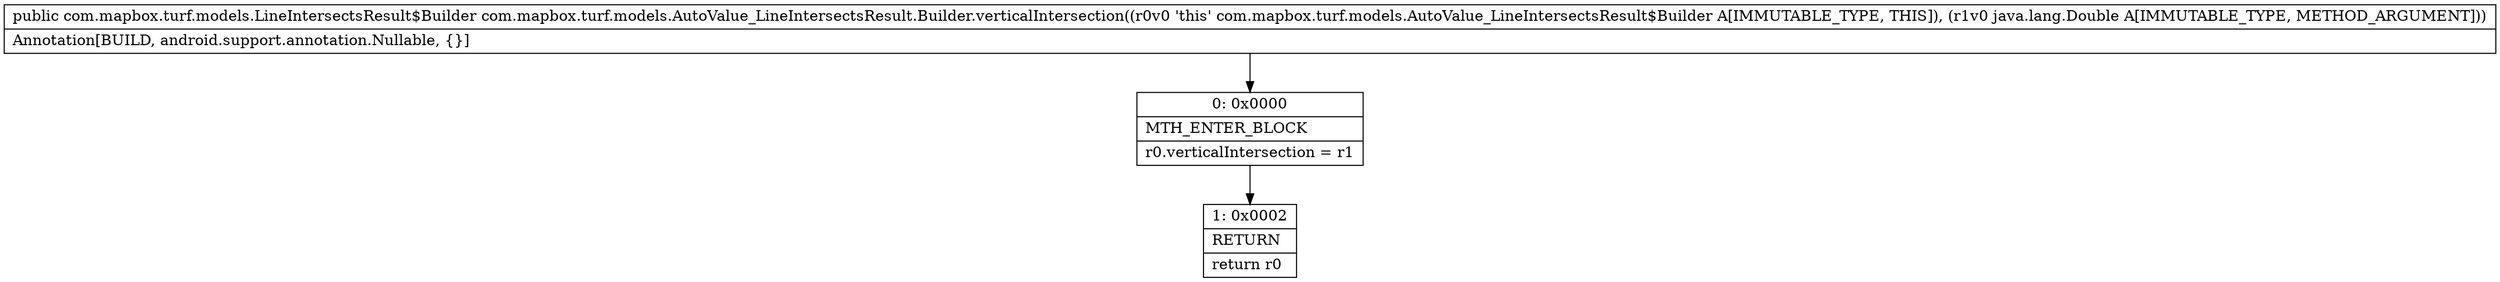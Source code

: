 digraph "CFG forcom.mapbox.turf.models.AutoValue_LineIntersectsResult.Builder.verticalIntersection(Ljava\/lang\/Double;)Lcom\/mapbox\/turf\/models\/LineIntersectsResult$Builder;" {
Node_0 [shape=record,label="{0\:\ 0x0000|MTH_ENTER_BLOCK\l|r0.verticalIntersection = r1\l}"];
Node_1 [shape=record,label="{1\:\ 0x0002|RETURN\l|return r0\l}"];
MethodNode[shape=record,label="{public com.mapbox.turf.models.LineIntersectsResult$Builder com.mapbox.turf.models.AutoValue_LineIntersectsResult.Builder.verticalIntersection((r0v0 'this' com.mapbox.turf.models.AutoValue_LineIntersectsResult$Builder A[IMMUTABLE_TYPE, THIS]), (r1v0 java.lang.Double A[IMMUTABLE_TYPE, METHOD_ARGUMENT]))  | Annotation[BUILD, android.support.annotation.Nullable, \{\}]\l}"];
MethodNode -> Node_0;
Node_0 -> Node_1;
}


